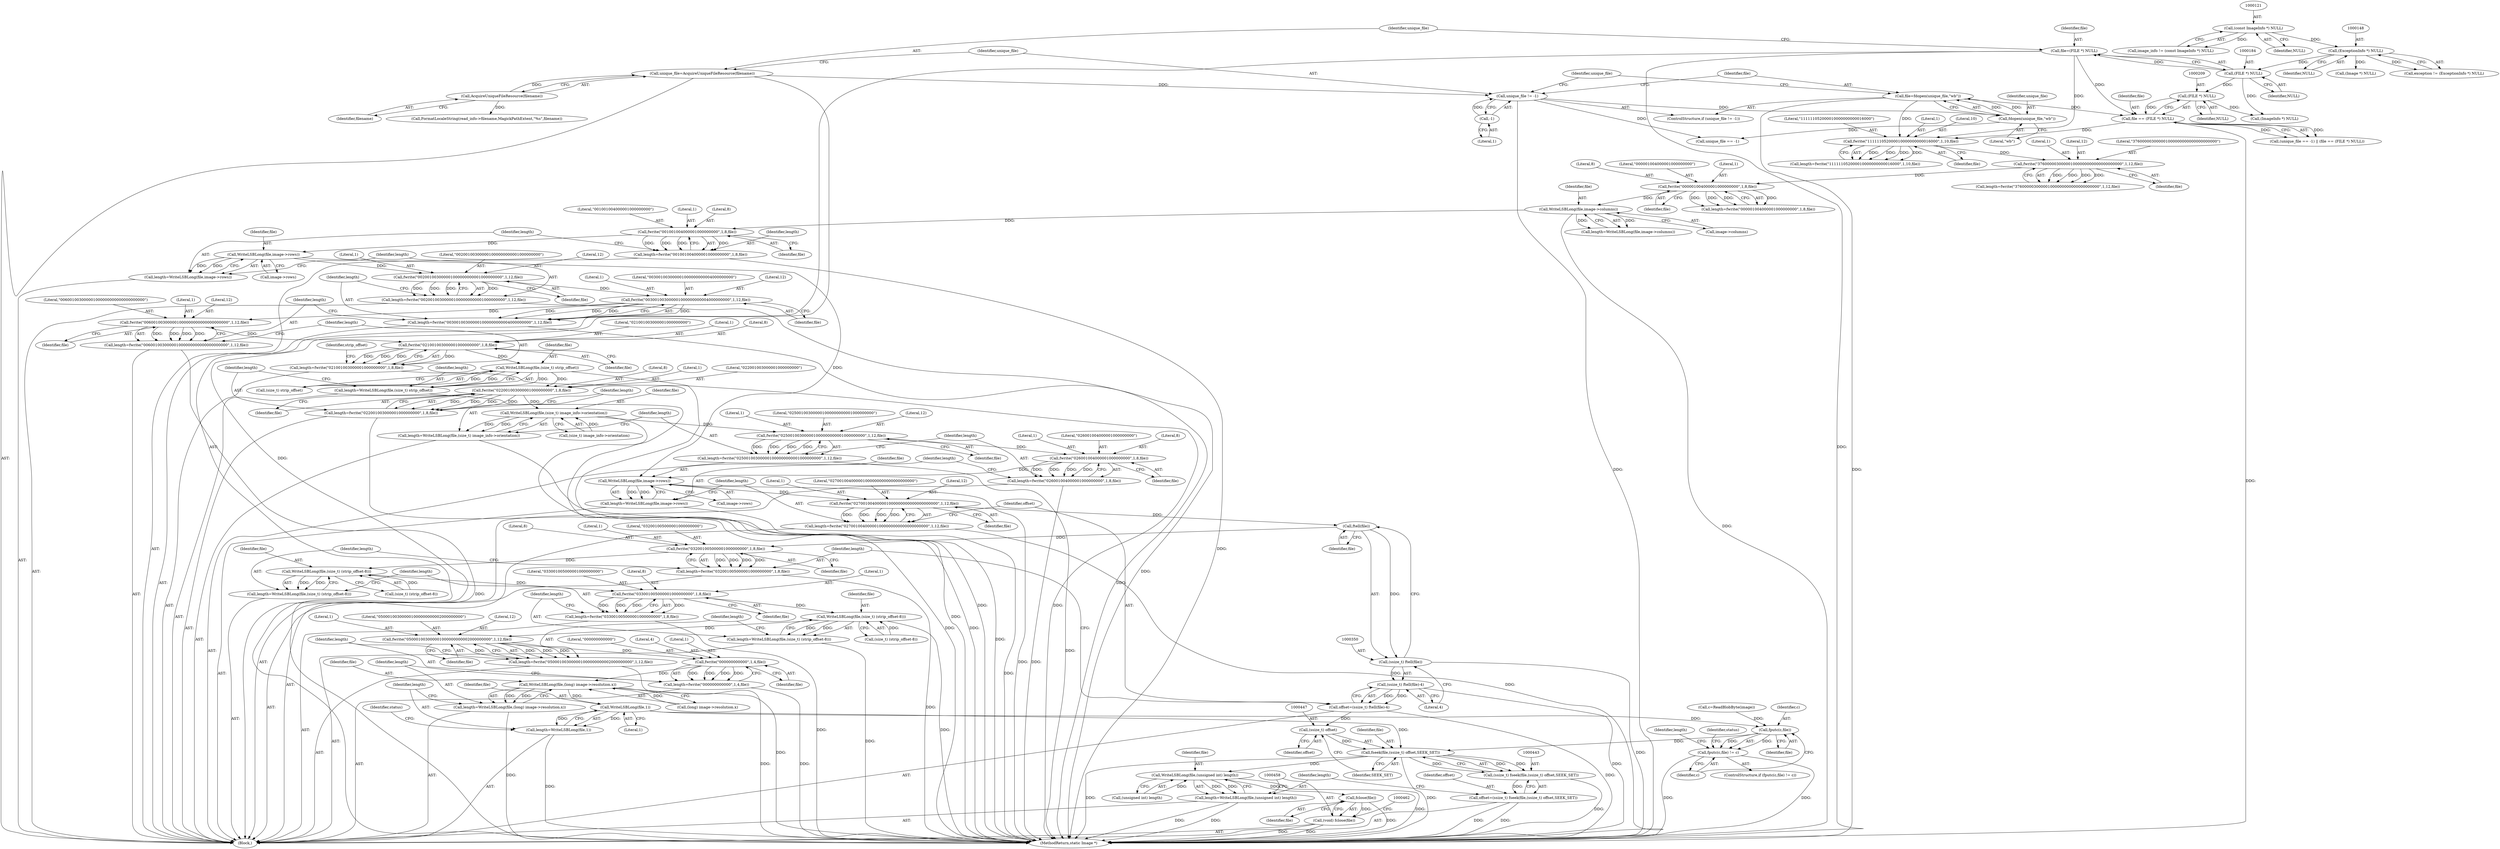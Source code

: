 digraph "0_ImageMagick_4e914bbe371433f0590cefdf3bd5f3a5710069f9@API" {
"1000244" [label="(Call,fwrite(\"\001\001\004\000\001\000\000\000\",1,8,file))"];
"1000237" [label="(Call,WriteLSBLong(file,image->columns))"];
"1000230" [label="(Call,fwrite(\"\000\001\004\000\001\000\000\000\",1,8,file))"];
"1000223" [label="(Call,fwrite(\"\376\000\003\000\001\000\000\000\000\000\000\000\",1,12,file))"];
"1000216" [label="(Call,fwrite(\"\111\111\052\000\010\000\000\000\016\000\",1,10,file))"];
"1000181" [label="(Call,file=(FILE *) NULL)"];
"1000183" [label="(Call,(FILE *) NULL)"];
"1000147" [label="(Call,(ExceptionInfo *) NULL)"];
"1000120" [label="(Call,(const ImageInfo *) NULL)"];
"1000206" [label="(Call,file == (FILE *) NULL)"];
"1000195" [label="(Call,file=fdopen(unique_file,\"wb\"))"];
"1000197" [label="(Call,fdopen(unique_file,\"wb\"))"];
"1000191" [label="(Call,unique_file != -1)"];
"1000186" [label="(Call,unique_file=AcquireUniqueFileResource(filename))"];
"1000188" [label="(Call,AcquireUniqueFileResource(filename))"];
"1000193" [label="(Call,-1)"];
"1000208" [label="(Call,(FILE *) NULL)"];
"1000242" [label="(Call,length=fwrite(\"\001\001\004\000\001\000\000\000\",1,8,file))"];
"1000251" [label="(Call,WriteLSBLong(file,image->rows))"];
"1000249" [label="(Call,length=WriteLSBLong(file,image->rows))"];
"1000258" [label="(Call,fwrite(\"\002\001\003\000\001\000\000\000\001\000\000\000\",1,12,file))"];
"1000256" [label="(Call,length=fwrite(\"\002\001\003\000\001\000\000\000\001\000\000\000\",1,12,file))"];
"1000265" [label="(Call,fwrite(\"\003\001\003\000\001\000\000\000\004\000\000\000\",1,12,file))"];
"1000263" [label="(Call,length=fwrite(\"\003\001\003\000\001\000\000\000\004\000\000\000\",1,12,file))"];
"1000272" [label="(Call,fwrite(\"\006\001\003\000\001\000\000\000\000\000\000\000\",1,12,file))"];
"1000270" [label="(Call,length=fwrite(\"\006\001\003\000\001\000\000\000\000\000\000\000\",1,12,file))"];
"1000279" [label="(Call,fwrite(\"\021\001\003\000\001\000\000\000\",1,8,file))"];
"1000277" [label="(Call,length=fwrite(\"\021\001\003\000\001\000\000\000\",1,8,file))"];
"1000297" [label="(Call,WriteLSBLong(file,(size_t) strip_offset))"];
"1000295" [label="(Call,length=WriteLSBLong(file,(size_t) strip_offset))"];
"1000304" [label="(Call,fwrite(\"\022\001\003\000\001\000\000\000\",1,8,file))"];
"1000302" [label="(Call,length=fwrite(\"\022\001\003\000\001\000\000\000\",1,8,file))"];
"1000311" [label="(Call,WriteLSBLong(file,(size_t) image_info->orientation))"];
"1000309" [label="(Call,length=WriteLSBLong(file,(size_t) image_info->orientation))"];
"1000320" [label="(Call,fwrite(\"\025\001\003\000\001\000\000\000\001\000\000\000\",1,12,file))"];
"1000318" [label="(Call,length=fwrite(\"\025\001\003\000\001\000\000\000\001\000\000\000\",1,12,file))"];
"1000327" [label="(Call,fwrite(\"\026\001\004\000\001\000\000\000\",1,8,file))"];
"1000325" [label="(Call,length=fwrite(\"\026\001\004\000\001\000\000\000\",1,8,file))"];
"1000334" [label="(Call,WriteLSBLong(file,image->rows))"];
"1000332" [label="(Call,length=WriteLSBLong(file,image->rows))"];
"1000341" [label="(Call,fwrite(\"\027\001\004\000\001\000\000\000\000\000\000\000\",1,12,file))"];
"1000339" [label="(Call,length=fwrite(\"\027\001\004\000\001\000\000\000\000\000\000\000\",1,12,file))"];
"1000351" [label="(Call,ftell(file))"];
"1000349" [label="(Call,(ssize_t) ftell(file))"];
"1000348" [label="(Call,(ssize_t) ftell(file)-4)"];
"1000346" [label="(Call,offset=(ssize_t) ftell(file)-4)"];
"1000446" [label="(Call,(ssize_t) offset)"];
"1000444" [label="(Call,fseek(file,(ssize_t) offset,SEEK_SET))"];
"1000442" [label="(Call,(ssize_t) fseek(file,(ssize_t) offset,SEEK_SET))"];
"1000440" [label="(Call,offset=(ssize_t) fseek(file,(ssize_t) offset,SEEK_SET))"];
"1000452" [label="(Call,WriteLSBLong(file,(unsigned int) length))"];
"1000450" [label="(Call,length=WriteLSBLong(file,(unsigned int) length))"];
"1000459" [label="(Call,fclose(file))"];
"1000457" [label="(Call,(void) fclose(file))"];
"1000356" [label="(Call,fwrite(\"\032\001\005\000\001\000\000\000\",1,8,file))"];
"1000354" [label="(Call,length=fwrite(\"\032\001\005\000\001\000\000\000\",1,8,file))"];
"1000363" [label="(Call,WriteLSBLong(file,(size_t) (strip_offset-8)))"];
"1000361" [label="(Call,length=WriteLSBLong(file,(size_t) (strip_offset-8)))"];
"1000372" [label="(Call,fwrite(\"\033\001\005\000\001\000\000\000\",1,8,file))"];
"1000370" [label="(Call,length=fwrite(\"\033\001\005\000\001\000\000\000\",1,8,file))"];
"1000379" [label="(Call,WriteLSBLong(file,(size_t) (strip_offset-8)))"];
"1000377" [label="(Call,length=WriteLSBLong(file,(size_t) (strip_offset-8)))"];
"1000388" [label="(Call,fwrite(\"\050\001\003\000\001\000\000\000\002\000\000\000\",1,12,file))"];
"1000386" [label="(Call,length=fwrite(\"\050\001\003\000\001\000\000\000\002\000\000\000\",1,12,file))"];
"1000395" [label="(Call,fwrite(\"\000\000\000\000\",1,4,file))"];
"1000393" [label="(Call,length=fwrite(\"\000\000\000\000\",1,4,file))"];
"1000402" [label="(Call,WriteLSBLong(file,(long) image->resolution.x))"];
"1000400" [label="(Call,length=WriteLSBLong(file,(long) image->resolution.x))"];
"1000413" [label="(Call,WriteLSBLong(file,1))"];
"1000411" [label="(Call,length=WriteLSBLong(file,1))"];
"1000433" [label="(Call,fputc(c,file))"];
"1000432" [label="(Call,fputc(c,file) != c)"];
"1000182" [label="(Identifier,file)"];
"1000242" [label="(Call,length=fwrite(\"\001\001\004\000\001\000\000\000\",1,8,file))"];
"1000326" [label="(Identifier,length)"];
"1000243" [label="(Identifier,length)"];
"1000349" [label="(Call,(ssize_t) ftell(file))"];
"1000220" [label="(Identifier,file)"];
"1000445" [label="(Identifier,file)"];
"1000258" [label="(Call,fwrite(\"\002\001\003\000\001\000\000\000\001\000\000\000\",1,12,file))"];
"1000311" [label="(Call,WriteLSBLong(file,(size_t) image_info->orientation))"];
"1000362" [label="(Identifier,length)"];
"1000186" [label="(Call,unique_file=AcquireUniqueFileResource(filename))"];
"1000257" [label="(Identifier,length)"];
"1000232" [label="(Literal,1)"];
"1000273" [label="(Literal,\"\006\001\003\000\001\000\000\000\000\000\000\000\")"];
"1000270" [label="(Call,length=fwrite(\"\006\001\003\000\001\000\000\000\000\000\000\000\",1,12,file))"];
"1000386" [label="(Call,length=fwrite(\"\050\001\003\000\001\000\000\000\002\000\000\000\",1,12,file))"];
"1000373" [label="(Literal,\"\033\001\005\000\001\000\000\000\")"];
"1000381" [label="(Call,(size_t) (strip_offset-8))"];
"1000380" [label="(Identifier,file)"];
"1000277" [label="(Call,length=fwrite(\"\021\001\003\000\001\000\000\000\",1,8,file))"];
"1000210" [label="(Identifier,NULL)"];
"1000219" [label="(Literal,10)"];
"1000118" [label="(Call,image_info != (const ImageInfo *) NULL)"];
"1000271" [label="(Identifier,length)"];
"1000390" [label="(Literal,1)"];
"1000346" [label="(Call,offset=(ssize_t) ftell(file)-4)"];
"1000460" [label="(Identifier,file)"];
"1000441" [label="(Identifier,offset)"];
"1000404" [label="(Call,(long) image->resolution.x)"];
"1000217" [label="(Literal,\"\111\111\052\000\010\000\000\000\016\000\")"];
"1000178" [label="(Call,(Image *) NULL)"];
"1000402" [label="(Call,WriteLSBLong(file,(long) image->resolution.x))"];
"1000344" [label="(Literal,12)"];
"1000265" [label="(Call,fwrite(\"\003\001\003\000\001\000\000\000\004\000\000\000\",1,12,file))"];
"1000304" [label="(Call,fwrite(\"\022\001\003\000\001\000\000\000\",1,8,file))"];
"1000228" [label="(Call,length=fwrite(\"\000\001\004\000\001\000\000\000\",1,8,file))"];
"1000275" [label="(Literal,12)"];
"1000233" [label="(Literal,8)"];
"1000454" [label="(Call,(unsigned int) length)"];
"1000195" [label="(Call,file=fdopen(unique_file,\"wb\"))"];
"1000306" [label="(Literal,1)"];
"1000313" [label="(Call,(size_t) image_info->orientation)"];
"1000145" [label="(Call,exception != (ExceptionInfo *) NULL)"];
"1000234" [label="(Identifier,file)"];
"1000356" [label="(Call,fwrite(\"\032\001\005\000\001\000\000\000\",1,8,file))"];
"1000395" [label="(Call,fwrite(\"\000\000\000\000\",1,4,file))"];
"1000431" [label="(ControlStructure,if (fputc(c,file) != c))"];
"1000328" [label="(Literal,\"\026\001\004\000\001\000\000\000\")"];
"1000379" [label="(Call,WriteLSBLong(file,(size_t) (strip_offset-8)))"];
"1000352" [label="(Identifier,file)"];
"1000227" [label="(Identifier,file)"];
"1000325" [label="(Call,length=fwrite(\"\026\001\004\000\001\000\000\000\",1,8,file))"];
"1000321" [label="(Literal,\"\025\001\003\000\001\000\000\000\001\000\000\000\")"];
"1000319" [label="(Identifier,length)"];
"1000247" [label="(Literal,8)"];
"1000401" [label="(Identifier,length)"];
"1000334" [label="(Call,WriteLSBLong(file,image->rows))"];
"1000335" [label="(Identifier,file)"];
"1000446" [label="(Call,(ssize_t) offset)"];
"1000252" [label="(Identifier,file)"];
"1000256" [label="(Call,length=fwrite(\"\002\001\003\000\001\000\000\000\001\000\000\000\",1,12,file))"];
"1000297" [label="(Call,WriteLSBLong(file,(size_t) strip_offset))"];
"1000331" [label="(Identifier,file)"];
"1000371" [label="(Identifier,length)"];
"1000398" [label="(Literal,4)"];
"1000206" [label="(Call,file == (FILE *) NULL)"];
"1000248" [label="(Identifier,file)"];
"1000414" [label="(Identifier,file)"];
"1000323" [label="(Literal,12)"];
"1000189" [label="(Identifier,filename)"];
"1000251" [label="(Call,WriteLSBLong(file,image->rows))"];
"1000340" [label="(Identifier,length)"];
"1000120" [label="(Call,(const ImageInfo *) NULL)"];
"1000453" [label="(Identifier,file)"];
"1000432" [label="(Call,fputc(c,file) != c)"];
"1000457" [label="(Call,(void) fclose(file))"];
"1000309" [label="(Call,length=WriteLSBLong(file,(size_t) image_info->orientation))"];
"1000216" [label="(Call,fwrite(\"\111\111\052\000\010\000\000\000\016\000\",1,10,file))"];
"1000542" [label="(MethodReturn,static Image *)"];
"1000308" [label="(Identifier,file)"];
"1000477" [label="(Call,FormatLocaleString(read_info->filename,MagickPathExtent,\"%s\",filename))"];
"1000264" [label="(Identifier,length)"];
"1000245" [label="(Literal,\"\001\001\004\000\001\000\000\000\")"];
"1000452" [label="(Call,WriteLSBLong(file,(unsigned int) length))"];
"1000375" [label="(Literal,8)"];
"1000341" [label="(Call,fwrite(\"\027\001\004\000\001\000\000\000\000\000\000\000\",1,12,file))"];
"1000433" [label="(Call,fputc(c,file))"];
"1000451" [label="(Identifier,length)"];
"1000149" [label="(Identifier,NULL)"];
"1000244" [label="(Call,fwrite(\"\001\001\004\000\001\000\000\000\",1,8,file))"];
"1000400" [label="(Call,length=WriteLSBLong(file,(long) image->resolution.x))"];
"1000272" [label="(Call,fwrite(\"\006\001\003\000\001\000\000\000\000\000\000\000\",1,12,file))"];
"1000226" [label="(Literal,12)"];
"1000263" [label="(Call,length=fwrite(\"\003\001\003\000\001\000\000\000\004\000\000\000\",1,12,file))"];
"1000365" [label="(Call,(size_t) (strip_offset-8))"];
"1000438" [label="(Identifier,status)"];
"1000192" [label="(Identifier,unique_file)"];
"1000343" [label="(Literal,1)"];
"1000260" [label="(Literal,1)"];
"1000231" [label="(Literal,\"\000\001\004\000\001\000\000\000\")"];
"1000361" [label="(Call,length=WriteLSBLong(file,(size_t) (strip_offset-8)))"];
"1000378" [label="(Identifier,length)"];
"1000310" [label="(Identifier,length)"];
"1000351" [label="(Call,ftell(file))"];
"1000318" [label="(Call,length=fwrite(\"\025\001\003\000\001\000\000\000\001\000\000\000\",1,12,file))"];
"1000296" [label="(Identifier,length)"];
"1000285" [label="(Identifier,strip_offset)"];
"1000444" [label="(Call,fseek(file,(ssize_t) offset,SEEK_SET))"];
"1000279" [label="(Call,fwrite(\"\021\001\003\000\001\000\000\000\",1,8,file))"];
"1000348" [label="(Call,(ssize_t) ftell(file)-4)"];
"1000436" [label="(Identifier,c)"];
"1000387" [label="(Identifier,length)"];
"1000250" [label="(Identifier,length)"];
"1000370" [label="(Call,length=fwrite(\"\033\001\005\000\001\000\000\000\",1,8,file))"];
"1000224" [label="(Literal,\"\376\000\003\000\001\000\000\000\000\000\000\000\")"];
"1000330" [label="(Literal,8)"];
"1000345" [label="(Identifier,file)"];
"1000122" [label="(Identifier,NULL)"];
"1000281" [label="(Literal,1)"];
"1000360" [label="(Identifier,file)"];
"1000372" [label="(Call,fwrite(\"\033\001\005\000\001\000\000\000\",1,8,file))"];
"1000249" [label="(Call,length=WriteLSBLong(file,image->rows))"];
"1000448" [label="(Identifier,offset)"];
"1000303" [label="(Identifier,length)"];
"1000305" [label="(Literal,\"\022\001\003\000\001\000\000\000\")"];
"1000190" [label="(ControlStructure,if (unique_file != -1))"];
"1000359" [label="(Literal,8)"];
"1000147" [label="(Call,(ExceptionInfo *) NULL)"];
"1000449" [label="(Identifier,SEEK_SET)"];
"1000354" [label="(Call,length=fwrite(\"\032\001\005\000\001\000\000\000\",1,8,file))"];
"1000230" [label="(Call,fwrite(\"\000\001\004\000\001\000\000\000\",1,8,file))"];
"1000299" [label="(Call,(size_t) strip_offset)"];
"1000183" [label="(Call,(FILE *) NULL)"];
"1000320" [label="(Call,fwrite(\"\025\001\003\000\001\000\000\000\001\000\000\000\",1,12,file))"];
"1000376" [label="(Identifier,file)"];
"1000393" [label="(Call,length=fwrite(\"\000\000\000\000\",1,4,file))"];
"1000106" [label="(Block,)"];
"1000282" [label="(Literal,8)"];
"1000269" [label="(Identifier,file)"];
"1000329" [label="(Literal,1)"];
"1000253" [label="(Call,image->rows)"];
"1000347" [label="(Identifier,offset)"];
"1000268" [label="(Literal,12)"];
"1000358" [label="(Literal,1)"];
"1000283" [label="(Identifier,file)"];
"1000274" [label="(Literal,1)"];
"1000280" [label="(Literal,\"\021\001\003\000\001\000\000\000\")"];
"1000276" [label="(Identifier,file)"];
"1000417" [label="(Identifier,status)"];
"1000336" [label="(Call,image->rows)"];
"1000394" [label="(Identifier,length)"];
"1000259" [label="(Literal,\"\002\001\003\000\001\000\000\000\001\000\000\000\")"];
"1000208" [label="(Call,(FILE *) NULL)"];
"1000262" [label="(Identifier,file)"];
"1000403" [label="(Identifier,file)"];
"1000389" [label="(Literal,\"\050\001\003\000\001\000\000\000\002\000\000\000\")"];
"1000342" [label="(Literal,\"\027\001\004\000\001\000\000\000\000\000\000\000\")"];
"1000324" [label="(Identifier,file)"];
"1000392" [label="(Identifier,file)"];
"1000364" [label="(Identifier,file)"];
"1000278" [label="(Identifier,length)"];
"1000327" [label="(Call,fwrite(\"\026\001\004\000\001\000\000\000\",1,8,file))"];
"1000197" [label="(Call,fdopen(unique_file,\"wb\"))"];
"1000388" [label="(Call,fwrite(\"\050\001\003\000\001\000\000\000\002\000\000\000\",1,12,file))"];
"1000188" [label="(Call,AcquireUniqueFileResource(filename))"];
"1000307" [label="(Literal,8)"];
"1000198" [label="(Identifier,unique_file)"];
"1000413" [label="(Call,WriteLSBLong(file,1))"];
"1000196" [label="(Identifier,file)"];
"1000355" [label="(Identifier,length)"];
"1000374" [label="(Literal,1)"];
"1000221" [label="(Call,length=fwrite(\"\376\000\003\000\001\000\000\000\000\000\000\000\",1,12,file))"];
"1000246" [label="(Literal,1)"];
"1000267" [label="(Literal,1)"];
"1000191" [label="(Call,unique_file != -1)"];
"1000411" [label="(Call,length=WriteLSBLong(file,1))"];
"1000424" [label="(Call,c=ReadBlobByte(image))"];
"1000223" [label="(Call,fwrite(\"\376\000\003\000\001\000\000\000\000\000\000\000\",1,12,file))"];
"1000194" [label="(Literal,1)"];
"1000332" [label="(Call,length=WriteLSBLong(file,image->rows))"];
"1000225" [label="(Literal,1)"];
"1000295" [label="(Call,length=WriteLSBLong(file,(size_t) strip_offset))"];
"1000353" [label="(Literal,4)"];
"1000214" [label="(Call,length=fwrite(\"\111\111\052\000\010\000\000\000\016\000\",1,10,file))"];
"1000203" [label="(Identifier,unique_file)"];
"1000298" [label="(Identifier,file)"];
"1000312" [label="(Identifier,file)"];
"1000391" [label="(Literal,12)"];
"1000237" [label="(Call,WriteLSBLong(file,image->columns))"];
"1000396" [label="(Literal,\"\000\000\000\000\")"];
"1000266" [label="(Literal,\"\003\001\003\000\001\000\000\000\004\000\000\000\")"];
"1000472" [label="(Call,(ImageInfo *) NULL)"];
"1000207" [label="(Identifier,file)"];
"1000187" [label="(Identifier,unique_file)"];
"1000377" [label="(Call,length=WriteLSBLong(file,(size_t) (strip_offset-8)))"];
"1000322" [label="(Literal,1)"];
"1000235" [label="(Call,length=WriteLSBLong(file,image->columns))"];
"1000397" [label="(Literal,1)"];
"1000202" [label="(Call,unique_file == -1)"];
"1000238" [label="(Identifier,file)"];
"1000201" [label="(Call,(unique_file == -1) || (file == (FILE *) NULL))"];
"1000399" [label="(Identifier,file)"];
"1000450" [label="(Call,length=WriteLSBLong(file,(unsigned int) length))"];
"1000434" [label="(Identifier,c)"];
"1000430" [label="(Identifier,length)"];
"1000261" [label="(Literal,12)"];
"1000440" [label="(Call,offset=(ssize_t) fseek(file,(ssize_t) offset,SEEK_SET))"];
"1000357" [label="(Literal,\"\032\001\005\000\001\000\000\000\")"];
"1000218" [label="(Literal,1)"];
"1000333" [label="(Identifier,length)"];
"1000412" [label="(Identifier,length)"];
"1000339" [label="(Call,length=fwrite(\"\027\001\004\000\001\000\000\000\000\000\000\000\",1,12,file))"];
"1000459" [label="(Call,fclose(file))"];
"1000415" [label="(Literal,1)"];
"1000442" [label="(Call,(ssize_t) fseek(file,(ssize_t) offset,SEEK_SET))"];
"1000185" [label="(Identifier,NULL)"];
"1000199" [label="(Literal,\"wb\")"];
"1000193" [label="(Call,-1)"];
"1000363" [label="(Call,WriteLSBLong(file,(size_t) (strip_offset-8)))"];
"1000435" [label="(Identifier,file)"];
"1000302" [label="(Call,length=fwrite(\"\022\001\003\000\001\000\000\000\",1,8,file))"];
"1000239" [label="(Call,image->columns)"];
"1000181" [label="(Call,file=(FILE *) NULL)"];
"1000244" -> "1000242"  [label="AST: "];
"1000244" -> "1000248"  [label="CFG: "];
"1000245" -> "1000244"  [label="AST: "];
"1000246" -> "1000244"  [label="AST: "];
"1000247" -> "1000244"  [label="AST: "];
"1000248" -> "1000244"  [label="AST: "];
"1000242" -> "1000244"  [label="CFG: "];
"1000244" -> "1000242"  [label="DDG: "];
"1000244" -> "1000242"  [label="DDG: "];
"1000244" -> "1000242"  [label="DDG: "];
"1000244" -> "1000242"  [label="DDG: "];
"1000237" -> "1000244"  [label="DDG: "];
"1000244" -> "1000251"  [label="DDG: "];
"1000237" -> "1000235"  [label="AST: "];
"1000237" -> "1000239"  [label="CFG: "];
"1000238" -> "1000237"  [label="AST: "];
"1000239" -> "1000237"  [label="AST: "];
"1000235" -> "1000237"  [label="CFG: "];
"1000237" -> "1000542"  [label="DDG: "];
"1000237" -> "1000235"  [label="DDG: "];
"1000237" -> "1000235"  [label="DDG: "];
"1000230" -> "1000237"  [label="DDG: "];
"1000230" -> "1000228"  [label="AST: "];
"1000230" -> "1000234"  [label="CFG: "];
"1000231" -> "1000230"  [label="AST: "];
"1000232" -> "1000230"  [label="AST: "];
"1000233" -> "1000230"  [label="AST: "];
"1000234" -> "1000230"  [label="AST: "];
"1000228" -> "1000230"  [label="CFG: "];
"1000230" -> "1000228"  [label="DDG: "];
"1000230" -> "1000228"  [label="DDG: "];
"1000230" -> "1000228"  [label="DDG: "];
"1000230" -> "1000228"  [label="DDG: "];
"1000223" -> "1000230"  [label="DDG: "];
"1000223" -> "1000221"  [label="AST: "];
"1000223" -> "1000227"  [label="CFG: "];
"1000224" -> "1000223"  [label="AST: "];
"1000225" -> "1000223"  [label="AST: "];
"1000226" -> "1000223"  [label="AST: "];
"1000227" -> "1000223"  [label="AST: "];
"1000221" -> "1000223"  [label="CFG: "];
"1000223" -> "1000221"  [label="DDG: "];
"1000223" -> "1000221"  [label="DDG: "];
"1000223" -> "1000221"  [label="DDG: "];
"1000223" -> "1000221"  [label="DDG: "];
"1000216" -> "1000223"  [label="DDG: "];
"1000216" -> "1000214"  [label="AST: "];
"1000216" -> "1000220"  [label="CFG: "];
"1000217" -> "1000216"  [label="AST: "];
"1000218" -> "1000216"  [label="AST: "];
"1000219" -> "1000216"  [label="AST: "];
"1000220" -> "1000216"  [label="AST: "];
"1000214" -> "1000216"  [label="CFG: "];
"1000216" -> "1000214"  [label="DDG: "];
"1000216" -> "1000214"  [label="DDG: "];
"1000216" -> "1000214"  [label="DDG: "];
"1000216" -> "1000214"  [label="DDG: "];
"1000181" -> "1000216"  [label="DDG: "];
"1000206" -> "1000216"  [label="DDG: "];
"1000195" -> "1000216"  [label="DDG: "];
"1000181" -> "1000106"  [label="AST: "];
"1000181" -> "1000183"  [label="CFG: "];
"1000182" -> "1000181"  [label="AST: "];
"1000183" -> "1000181"  [label="AST: "];
"1000187" -> "1000181"  [label="CFG: "];
"1000181" -> "1000542"  [label="DDG: "];
"1000183" -> "1000181"  [label="DDG: "];
"1000181" -> "1000206"  [label="DDG: "];
"1000183" -> "1000185"  [label="CFG: "];
"1000184" -> "1000183"  [label="AST: "];
"1000185" -> "1000183"  [label="AST: "];
"1000147" -> "1000183"  [label="DDG: "];
"1000183" -> "1000208"  [label="DDG: "];
"1000183" -> "1000472"  [label="DDG: "];
"1000147" -> "1000145"  [label="AST: "];
"1000147" -> "1000149"  [label="CFG: "];
"1000148" -> "1000147"  [label="AST: "];
"1000149" -> "1000147"  [label="AST: "];
"1000145" -> "1000147"  [label="CFG: "];
"1000147" -> "1000145"  [label="DDG: "];
"1000120" -> "1000147"  [label="DDG: "];
"1000147" -> "1000178"  [label="DDG: "];
"1000120" -> "1000118"  [label="AST: "];
"1000120" -> "1000122"  [label="CFG: "];
"1000121" -> "1000120"  [label="AST: "];
"1000122" -> "1000120"  [label="AST: "];
"1000118" -> "1000120"  [label="CFG: "];
"1000120" -> "1000118"  [label="DDG: "];
"1000206" -> "1000201"  [label="AST: "];
"1000206" -> "1000208"  [label="CFG: "];
"1000207" -> "1000206"  [label="AST: "];
"1000208" -> "1000206"  [label="AST: "];
"1000201" -> "1000206"  [label="CFG: "];
"1000206" -> "1000542"  [label="DDG: "];
"1000206" -> "1000201"  [label="DDG: "];
"1000206" -> "1000201"  [label="DDG: "];
"1000195" -> "1000206"  [label="DDG: "];
"1000208" -> "1000206"  [label="DDG: "];
"1000195" -> "1000190"  [label="AST: "];
"1000195" -> "1000197"  [label="CFG: "];
"1000196" -> "1000195"  [label="AST: "];
"1000197" -> "1000195"  [label="AST: "];
"1000203" -> "1000195"  [label="CFG: "];
"1000195" -> "1000542"  [label="DDG: "];
"1000197" -> "1000195"  [label="DDG: "];
"1000197" -> "1000195"  [label="DDG: "];
"1000197" -> "1000199"  [label="CFG: "];
"1000198" -> "1000197"  [label="AST: "];
"1000199" -> "1000197"  [label="AST: "];
"1000191" -> "1000197"  [label="DDG: "];
"1000197" -> "1000202"  [label="DDG: "];
"1000191" -> "1000190"  [label="AST: "];
"1000191" -> "1000193"  [label="CFG: "];
"1000192" -> "1000191"  [label="AST: "];
"1000193" -> "1000191"  [label="AST: "];
"1000196" -> "1000191"  [label="CFG: "];
"1000203" -> "1000191"  [label="CFG: "];
"1000191" -> "1000542"  [label="DDG: "];
"1000186" -> "1000191"  [label="DDG: "];
"1000193" -> "1000191"  [label="DDG: "];
"1000191" -> "1000202"  [label="DDG: "];
"1000186" -> "1000106"  [label="AST: "];
"1000186" -> "1000188"  [label="CFG: "];
"1000187" -> "1000186"  [label="AST: "];
"1000188" -> "1000186"  [label="AST: "];
"1000192" -> "1000186"  [label="CFG: "];
"1000186" -> "1000542"  [label="DDG: "];
"1000188" -> "1000186"  [label="DDG: "];
"1000188" -> "1000189"  [label="CFG: "];
"1000189" -> "1000188"  [label="AST: "];
"1000188" -> "1000477"  [label="DDG: "];
"1000193" -> "1000194"  [label="CFG: "];
"1000194" -> "1000193"  [label="AST: "];
"1000208" -> "1000210"  [label="CFG: "];
"1000209" -> "1000208"  [label="AST: "];
"1000210" -> "1000208"  [label="AST: "];
"1000208" -> "1000472"  [label="DDG: "];
"1000242" -> "1000106"  [label="AST: "];
"1000243" -> "1000242"  [label="AST: "];
"1000250" -> "1000242"  [label="CFG: "];
"1000242" -> "1000542"  [label="DDG: "];
"1000251" -> "1000249"  [label="AST: "];
"1000251" -> "1000253"  [label="CFG: "];
"1000252" -> "1000251"  [label="AST: "];
"1000253" -> "1000251"  [label="AST: "];
"1000249" -> "1000251"  [label="CFG: "];
"1000251" -> "1000249"  [label="DDG: "];
"1000251" -> "1000249"  [label="DDG: "];
"1000251" -> "1000258"  [label="DDG: "];
"1000251" -> "1000334"  [label="DDG: "];
"1000249" -> "1000106"  [label="AST: "];
"1000250" -> "1000249"  [label="AST: "];
"1000257" -> "1000249"  [label="CFG: "];
"1000258" -> "1000256"  [label="AST: "];
"1000258" -> "1000262"  [label="CFG: "];
"1000259" -> "1000258"  [label="AST: "];
"1000260" -> "1000258"  [label="AST: "];
"1000261" -> "1000258"  [label="AST: "];
"1000262" -> "1000258"  [label="AST: "];
"1000256" -> "1000258"  [label="CFG: "];
"1000258" -> "1000256"  [label="DDG: "];
"1000258" -> "1000256"  [label="DDG: "];
"1000258" -> "1000256"  [label="DDG: "];
"1000258" -> "1000256"  [label="DDG: "];
"1000258" -> "1000265"  [label="DDG: "];
"1000256" -> "1000106"  [label="AST: "];
"1000257" -> "1000256"  [label="AST: "];
"1000264" -> "1000256"  [label="CFG: "];
"1000256" -> "1000542"  [label="DDG: "];
"1000265" -> "1000263"  [label="AST: "];
"1000265" -> "1000269"  [label="CFG: "];
"1000266" -> "1000265"  [label="AST: "];
"1000267" -> "1000265"  [label="AST: "];
"1000268" -> "1000265"  [label="AST: "];
"1000269" -> "1000265"  [label="AST: "];
"1000263" -> "1000265"  [label="CFG: "];
"1000265" -> "1000263"  [label="DDG: "];
"1000265" -> "1000263"  [label="DDG: "];
"1000265" -> "1000263"  [label="DDG: "];
"1000265" -> "1000263"  [label="DDG: "];
"1000265" -> "1000272"  [label="DDG: "];
"1000263" -> "1000106"  [label="AST: "];
"1000264" -> "1000263"  [label="AST: "];
"1000271" -> "1000263"  [label="CFG: "];
"1000263" -> "1000542"  [label="DDG: "];
"1000272" -> "1000270"  [label="AST: "];
"1000272" -> "1000276"  [label="CFG: "];
"1000273" -> "1000272"  [label="AST: "];
"1000274" -> "1000272"  [label="AST: "];
"1000275" -> "1000272"  [label="AST: "];
"1000276" -> "1000272"  [label="AST: "];
"1000270" -> "1000272"  [label="CFG: "];
"1000272" -> "1000270"  [label="DDG: "];
"1000272" -> "1000270"  [label="DDG: "];
"1000272" -> "1000270"  [label="DDG: "];
"1000272" -> "1000270"  [label="DDG: "];
"1000272" -> "1000279"  [label="DDG: "];
"1000270" -> "1000106"  [label="AST: "];
"1000271" -> "1000270"  [label="AST: "];
"1000278" -> "1000270"  [label="CFG: "];
"1000270" -> "1000542"  [label="DDG: "];
"1000279" -> "1000277"  [label="AST: "];
"1000279" -> "1000283"  [label="CFG: "];
"1000280" -> "1000279"  [label="AST: "];
"1000281" -> "1000279"  [label="AST: "];
"1000282" -> "1000279"  [label="AST: "];
"1000283" -> "1000279"  [label="AST: "];
"1000277" -> "1000279"  [label="CFG: "];
"1000279" -> "1000277"  [label="DDG: "];
"1000279" -> "1000277"  [label="DDG: "];
"1000279" -> "1000277"  [label="DDG: "];
"1000279" -> "1000277"  [label="DDG: "];
"1000279" -> "1000297"  [label="DDG: "];
"1000277" -> "1000106"  [label="AST: "];
"1000278" -> "1000277"  [label="AST: "];
"1000285" -> "1000277"  [label="CFG: "];
"1000277" -> "1000542"  [label="DDG: "];
"1000297" -> "1000295"  [label="AST: "];
"1000297" -> "1000299"  [label="CFG: "];
"1000298" -> "1000297"  [label="AST: "];
"1000299" -> "1000297"  [label="AST: "];
"1000295" -> "1000297"  [label="CFG: "];
"1000297" -> "1000542"  [label="DDG: "];
"1000297" -> "1000295"  [label="DDG: "];
"1000297" -> "1000295"  [label="DDG: "];
"1000299" -> "1000297"  [label="DDG: "];
"1000297" -> "1000304"  [label="DDG: "];
"1000295" -> "1000106"  [label="AST: "];
"1000296" -> "1000295"  [label="AST: "];
"1000303" -> "1000295"  [label="CFG: "];
"1000295" -> "1000542"  [label="DDG: "];
"1000304" -> "1000302"  [label="AST: "];
"1000304" -> "1000308"  [label="CFG: "];
"1000305" -> "1000304"  [label="AST: "];
"1000306" -> "1000304"  [label="AST: "];
"1000307" -> "1000304"  [label="AST: "];
"1000308" -> "1000304"  [label="AST: "];
"1000302" -> "1000304"  [label="CFG: "];
"1000304" -> "1000302"  [label="DDG: "];
"1000304" -> "1000302"  [label="DDG: "];
"1000304" -> "1000302"  [label="DDG: "];
"1000304" -> "1000302"  [label="DDG: "];
"1000304" -> "1000311"  [label="DDG: "];
"1000302" -> "1000106"  [label="AST: "];
"1000303" -> "1000302"  [label="AST: "];
"1000310" -> "1000302"  [label="CFG: "];
"1000302" -> "1000542"  [label="DDG: "];
"1000311" -> "1000309"  [label="AST: "];
"1000311" -> "1000313"  [label="CFG: "];
"1000312" -> "1000311"  [label="AST: "];
"1000313" -> "1000311"  [label="AST: "];
"1000309" -> "1000311"  [label="CFG: "];
"1000311" -> "1000542"  [label="DDG: "];
"1000311" -> "1000309"  [label="DDG: "];
"1000311" -> "1000309"  [label="DDG: "];
"1000313" -> "1000311"  [label="DDG: "];
"1000311" -> "1000320"  [label="DDG: "];
"1000309" -> "1000106"  [label="AST: "];
"1000310" -> "1000309"  [label="AST: "];
"1000319" -> "1000309"  [label="CFG: "];
"1000309" -> "1000542"  [label="DDG: "];
"1000320" -> "1000318"  [label="AST: "];
"1000320" -> "1000324"  [label="CFG: "];
"1000321" -> "1000320"  [label="AST: "];
"1000322" -> "1000320"  [label="AST: "];
"1000323" -> "1000320"  [label="AST: "];
"1000324" -> "1000320"  [label="AST: "];
"1000318" -> "1000320"  [label="CFG: "];
"1000320" -> "1000318"  [label="DDG: "];
"1000320" -> "1000318"  [label="DDG: "];
"1000320" -> "1000318"  [label="DDG: "];
"1000320" -> "1000318"  [label="DDG: "];
"1000320" -> "1000327"  [label="DDG: "];
"1000318" -> "1000106"  [label="AST: "];
"1000319" -> "1000318"  [label="AST: "];
"1000326" -> "1000318"  [label="CFG: "];
"1000318" -> "1000542"  [label="DDG: "];
"1000327" -> "1000325"  [label="AST: "];
"1000327" -> "1000331"  [label="CFG: "];
"1000328" -> "1000327"  [label="AST: "];
"1000329" -> "1000327"  [label="AST: "];
"1000330" -> "1000327"  [label="AST: "];
"1000331" -> "1000327"  [label="AST: "];
"1000325" -> "1000327"  [label="CFG: "];
"1000327" -> "1000325"  [label="DDG: "];
"1000327" -> "1000325"  [label="DDG: "];
"1000327" -> "1000325"  [label="DDG: "];
"1000327" -> "1000325"  [label="DDG: "];
"1000327" -> "1000334"  [label="DDG: "];
"1000325" -> "1000106"  [label="AST: "];
"1000326" -> "1000325"  [label="AST: "];
"1000333" -> "1000325"  [label="CFG: "];
"1000325" -> "1000542"  [label="DDG: "];
"1000334" -> "1000332"  [label="AST: "];
"1000334" -> "1000336"  [label="CFG: "];
"1000335" -> "1000334"  [label="AST: "];
"1000336" -> "1000334"  [label="AST: "];
"1000332" -> "1000334"  [label="CFG: "];
"1000334" -> "1000542"  [label="DDG: "];
"1000334" -> "1000332"  [label="DDG: "];
"1000334" -> "1000332"  [label="DDG: "];
"1000334" -> "1000341"  [label="DDG: "];
"1000332" -> "1000106"  [label="AST: "];
"1000333" -> "1000332"  [label="AST: "];
"1000340" -> "1000332"  [label="CFG: "];
"1000332" -> "1000542"  [label="DDG: "];
"1000341" -> "1000339"  [label="AST: "];
"1000341" -> "1000345"  [label="CFG: "];
"1000342" -> "1000341"  [label="AST: "];
"1000343" -> "1000341"  [label="AST: "];
"1000344" -> "1000341"  [label="AST: "];
"1000345" -> "1000341"  [label="AST: "];
"1000339" -> "1000341"  [label="CFG: "];
"1000341" -> "1000339"  [label="DDG: "];
"1000341" -> "1000339"  [label="DDG: "];
"1000341" -> "1000339"  [label="DDG: "];
"1000341" -> "1000339"  [label="DDG: "];
"1000341" -> "1000351"  [label="DDG: "];
"1000339" -> "1000106"  [label="AST: "];
"1000340" -> "1000339"  [label="AST: "];
"1000347" -> "1000339"  [label="CFG: "];
"1000339" -> "1000542"  [label="DDG: "];
"1000351" -> "1000349"  [label="AST: "];
"1000351" -> "1000352"  [label="CFG: "];
"1000352" -> "1000351"  [label="AST: "];
"1000349" -> "1000351"  [label="CFG: "];
"1000351" -> "1000349"  [label="DDG: "];
"1000351" -> "1000356"  [label="DDG: "];
"1000349" -> "1000348"  [label="AST: "];
"1000350" -> "1000349"  [label="AST: "];
"1000353" -> "1000349"  [label="CFG: "];
"1000349" -> "1000542"  [label="DDG: "];
"1000349" -> "1000348"  [label="DDG: "];
"1000348" -> "1000346"  [label="AST: "];
"1000348" -> "1000353"  [label="CFG: "];
"1000353" -> "1000348"  [label="AST: "];
"1000346" -> "1000348"  [label="CFG: "];
"1000348" -> "1000542"  [label="DDG: "];
"1000348" -> "1000346"  [label="DDG: "];
"1000348" -> "1000346"  [label="DDG: "];
"1000346" -> "1000106"  [label="AST: "];
"1000347" -> "1000346"  [label="AST: "];
"1000355" -> "1000346"  [label="CFG: "];
"1000346" -> "1000542"  [label="DDG: "];
"1000346" -> "1000446"  [label="DDG: "];
"1000446" -> "1000444"  [label="AST: "];
"1000446" -> "1000448"  [label="CFG: "];
"1000447" -> "1000446"  [label="AST: "];
"1000448" -> "1000446"  [label="AST: "];
"1000449" -> "1000446"  [label="CFG: "];
"1000446" -> "1000444"  [label="DDG: "];
"1000444" -> "1000442"  [label="AST: "];
"1000444" -> "1000449"  [label="CFG: "];
"1000445" -> "1000444"  [label="AST: "];
"1000449" -> "1000444"  [label="AST: "];
"1000442" -> "1000444"  [label="CFG: "];
"1000444" -> "1000542"  [label="DDG: "];
"1000444" -> "1000542"  [label="DDG: "];
"1000444" -> "1000442"  [label="DDG: "];
"1000444" -> "1000442"  [label="DDG: "];
"1000444" -> "1000442"  [label="DDG: "];
"1000413" -> "1000444"  [label="DDG: "];
"1000433" -> "1000444"  [label="DDG: "];
"1000444" -> "1000452"  [label="DDG: "];
"1000442" -> "1000440"  [label="AST: "];
"1000443" -> "1000442"  [label="AST: "];
"1000440" -> "1000442"  [label="CFG: "];
"1000442" -> "1000542"  [label="DDG: "];
"1000442" -> "1000440"  [label="DDG: "];
"1000440" -> "1000106"  [label="AST: "];
"1000441" -> "1000440"  [label="AST: "];
"1000451" -> "1000440"  [label="CFG: "];
"1000440" -> "1000542"  [label="DDG: "];
"1000440" -> "1000542"  [label="DDG: "];
"1000452" -> "1000450"  [label="AST: "];
"1000452" -> "1000454"  [label="CFG: "];
"1000453" -> "1000452"  [label="AST: "];
"1000454" -> "1000452"  [label="AST: "];
"1000450" -> "1000452"  [label="CFG: "];
"1000452" -> "1000542"  [label="DDG: "];
"1000452" -> "1000450"  [label="DDG: "];
"1000452" -> "1000450"  [label="DDG: "];
"1000454" -> "1000452"  [label="DDG: "];
"1000452" -> "1000459"  [label="DDG: "];
"1000450" -> "1000106"  [label="AST: "];
"1000451" -> "1000450"  [label="AST: "];
"1000458" -> "1000450"  [label="CFG: "];
"1000450" -> "1000542"  [label="DDG: "];
"1000450" -> "1000542"  [label="DDG: "];
"1000459" -> "1000457"  [label="AST: "];
"1000459" -> "1000460"  [label="CFG: "];
"1000460" -> "1000459"  [label="AST: "];
"1000457" -> "1000459"  [label="CFG: "];
"1000459" -> "1000542"  [label="DDG: "];
"1000459" -> "1000457"  [label="DDG: "];
"1000457" -> "1000106"  [label="AST: "];
"1000458" -> "1000457"  [label="AST: "];
"1000462" -> "1000457"  [label="CFG: "];
"1000457" -> "1000542"  [label="DDG: "];
"1000457" -> "1000542"  [label="DDG: "];
"1000356" -> "1000354"  [label="AST: "];
"1000356" -> "1000360"  [label="CFG: "];
"1000357" -> "1000356"  [label="AST: "];
"1000358" -> "1000356"  [label="AST: "];
"1000359" -> "1000356"  [label="AST: "];
"1000360" -> "1000356"  [label="AST: "];
"1000354" -> "1000356"  [label="CFG: "];
"1000356" -> "1000354"  [label="DDG: "];
"1000356" -> "1000354"  [label="DDG: "];
"1000356" -> "1000354"  [label="DDG: "];
"1000356" -> "1000354"  [label="DDG: "];
"1000356" -> "1000363"  [label="DDG: "];
"1000354" -> "1000106"  [label="AST: "];
"1000355" -> "1000354"  [label="AST: "];
"1000362" -> "1000354"  [label="CFG: "];
"1000354" -> "1000542"  [label="DDG: "];
"1000363" -> "1000361"  [label="AST: "];
"1000363" -> "1000365"  [label="CFG: "];
"1000364" -> "1000363"  [label="AST: "];
"1000365" -> "1000363"  [label="AST: "];
"1000361" -> "1000363"  [label="CFG: "];
"1000363" -> "1000361"  [label="DDG: "];
"1000363" -> "1000361"  [label="DDG: "];
"1000365" -> "1000363"  [label="DDG: "];
"1000363" -> "1000372"  [label="DDG: "];
"1000361" -> "1000106"  [label="AST: "];
"1000362" -> "1000361"  [label="AST: "];
"1000371" -> "1000361"  [label="CFG: "];
"1000372" -> "1000370"  [label="AST: "];
"1000372" -> "1000376"  [label="CFG: "];
"1000373" -> "1000372"  [label="AST: "];
"1000374" -> "1000372"  [label="AST: "];
"1000375" -> "1000372"  [label="AST: "];
"1000376" -> "1000372"  [label="AST: "];
"1000370" -> "1000372"  [label="CFG: "];
"1000372" -> "1000370"  [label="DDG: "];
"1000372" -> "1000370"  [label="DDG: "];
"1000372" -> "1000370"  [label="DDG: "];
"1000372" -> "1000370"  [label="DDG: "];
"1000372" -> "1000379"  [label="DDG: "];
"1000370" -> "1000106"  [label="AST: "];
"1000371" -> "1000370"  [label="AST: "];
"1000378" -> "1000370"  [label="CFG: "];
"1000370" -> "1000542"  [label="DDG: "];
"1000379" -> "1000377"  [label="AST: "];
"1000379" -> "1000381"  [label="CFG: "];
"1000380" -> "1000379"  [label="AST: "];
"1000381" -> "1000379"  [label="AST: "];
"1000377" -> "1000379"  [label="CFG: "];
"1000379" -> "1000542"  [label="DDG: "];
"1000379" -> "1000377"  [label="DDG: "];
"1000379" -> "1000377"  [label="DDG: "];
"1000381" -> "1000379"  [label="DDG: "];
"1000379" -> "1000388"  [label="DDG: "];
"1000377" -> "1000106"  [label="AST: "];
"1000378" -> "1000377"  [label="AST: "];
"1000387" -> "1000377"  [label="CFG: "];
"1000377" -> "1000542"  [label="DDG: "];
"1000388" -> "1000386"  [label="AST: "];
"1000388" -> "1000392"  [label="CFG: "];
"1000389" -> "1000388"  [label="AST: "];
"1000390" -> "1000388"  [label="AST: "];
"1000391" -> "1000388"  [label="AST: "];
"1000392" -> "1000388"  [label="AST: "];
"1000386" -> "1000388"  [label="CFG: "];
"1000388" -> "1000386"  [label="DDG: "];
"1000388" -> "1000386"  [label="DDG: "];
"1000388" -> "1000386"  [label="DDG: "];
"1000388" -> "1000386"  [label="DDG: "];
"1000388" -> "1000395"  [label="DDG: "];
"1000386" -> "1000106"  [label="AST: "];
"1000387" -> "1000386"  [label="AST: "];
"1000394" -> "1000386"  [label="CFG: "];
"1000386" -> "1000542"  [label="DDG: "];
"1000395" -> "1000393"  [label="AST: "];
"1000395" -> "1000399"  [label="CFG: "];
"1000396" -> "1000395"  [label="AST: "];
"1000397" -> "1000395"  [label="AST: "];
"1000398" -> "1000395"  [label="AST: "];
"1000399" -> "1000395"  [label="AST: "];
"1000393" -> "1000395"  [label="CFG: "];
"1000395" -> "1000393"  [label="DDG: "];
"1000395" -> "1000393"  [label="DDG: "];
"1000395" -> "1000393"  [label="DDG: "];
"1000395" -> "1000393"  [label="DDG: "];
"1000395" -> "1000402"  [label="DDG: "];
"1000393" -> "1000106"  [label="AST: "];
"1000394" -> "1000393"  [label="AST: "];
"1000401" -> "1000393"  [label="CFG: "];
"1000393" -> "1000542"  [label="DDG: "];
"1000402" -> "1000400"  [label="AST: "];
"1000402" -> "1000404"  [label="CFG: "];
"1000403" -> "1000402"  [label="AST: "];
"1000404" -> "1000402"  [label="AST: "];
"1000400" -> "1000402"  [label="CFG: "];
"1000402" -> "1000542"  [label="DDG: "];
"1000402" -> "1000400"  [label="DDG: "];
"1000402" -> "1000400"  [label="DDG: "];
"1000404" -> "1000402"  [label="DDG: "];
"1000402" -> "1000413"  [label="DDG: "];
"1000400" -> "1000106"  [label="AST: "];
"1000401" -> "1000400"  [label="AST: "];
"1000412" -> "1000400"  [label="CFG: "];
"1000400" -> "1000542"  [label="DDG: "];
"1000413" -> "1000411"  [label="AST: "];
"1000413" -> "1000415"  [label="CFG: "];
"1000414" -> "1000413"  [label="AST: "];
"1000415" -> "1000413"  [label="AST: "];
"1000411" -> "1000413"  [label="CFG: "];
"1000413" -> "1000411"  [label="DDG: "];
"1000413" -> "1000411"  [label="DDG: "];
"1000413" -> "1000433"  [label="DDG: "];
"1000411" -> "1000106"  [label="AST: "];
"1000412" -> "1000411"  [label="AST: "];
"1000417" -> "1000411"  [label="CFG: "];
"1000411" -> "1000542"  [label="DDG: "];
"1000433" -> "1000432"  [label="AST: "];
"1000433" -> "1000435"  [label="CFG: "];
"1000434" -> "1000433"  [label="AST: "];
"1000435" -> "1000433"  [label="AST: "];
"1000436" -> "1000433"  [label="CFG: "];
"1000433" -> "1000432"  [label="DDG: "];
"1000433" -> "1000432"  [label="DDG: "];
"1000424" -> "1000433"  [label="DDG: "];
"1000432" -> "1000431"  [label="AST: "];
"1000432" -> "1000436"  [label="CFG: "];
"1000436" -> "1000432"  [label="AST: "];
"1000438" -> "1000432"  [label="CFG: "];
"1000430" -> "1000432"  [label="CFG: "];
"1000432" -> "1000542"  [label="DDG: "];
"1000432" -> "1000542"  [label="DDG: "];
}
